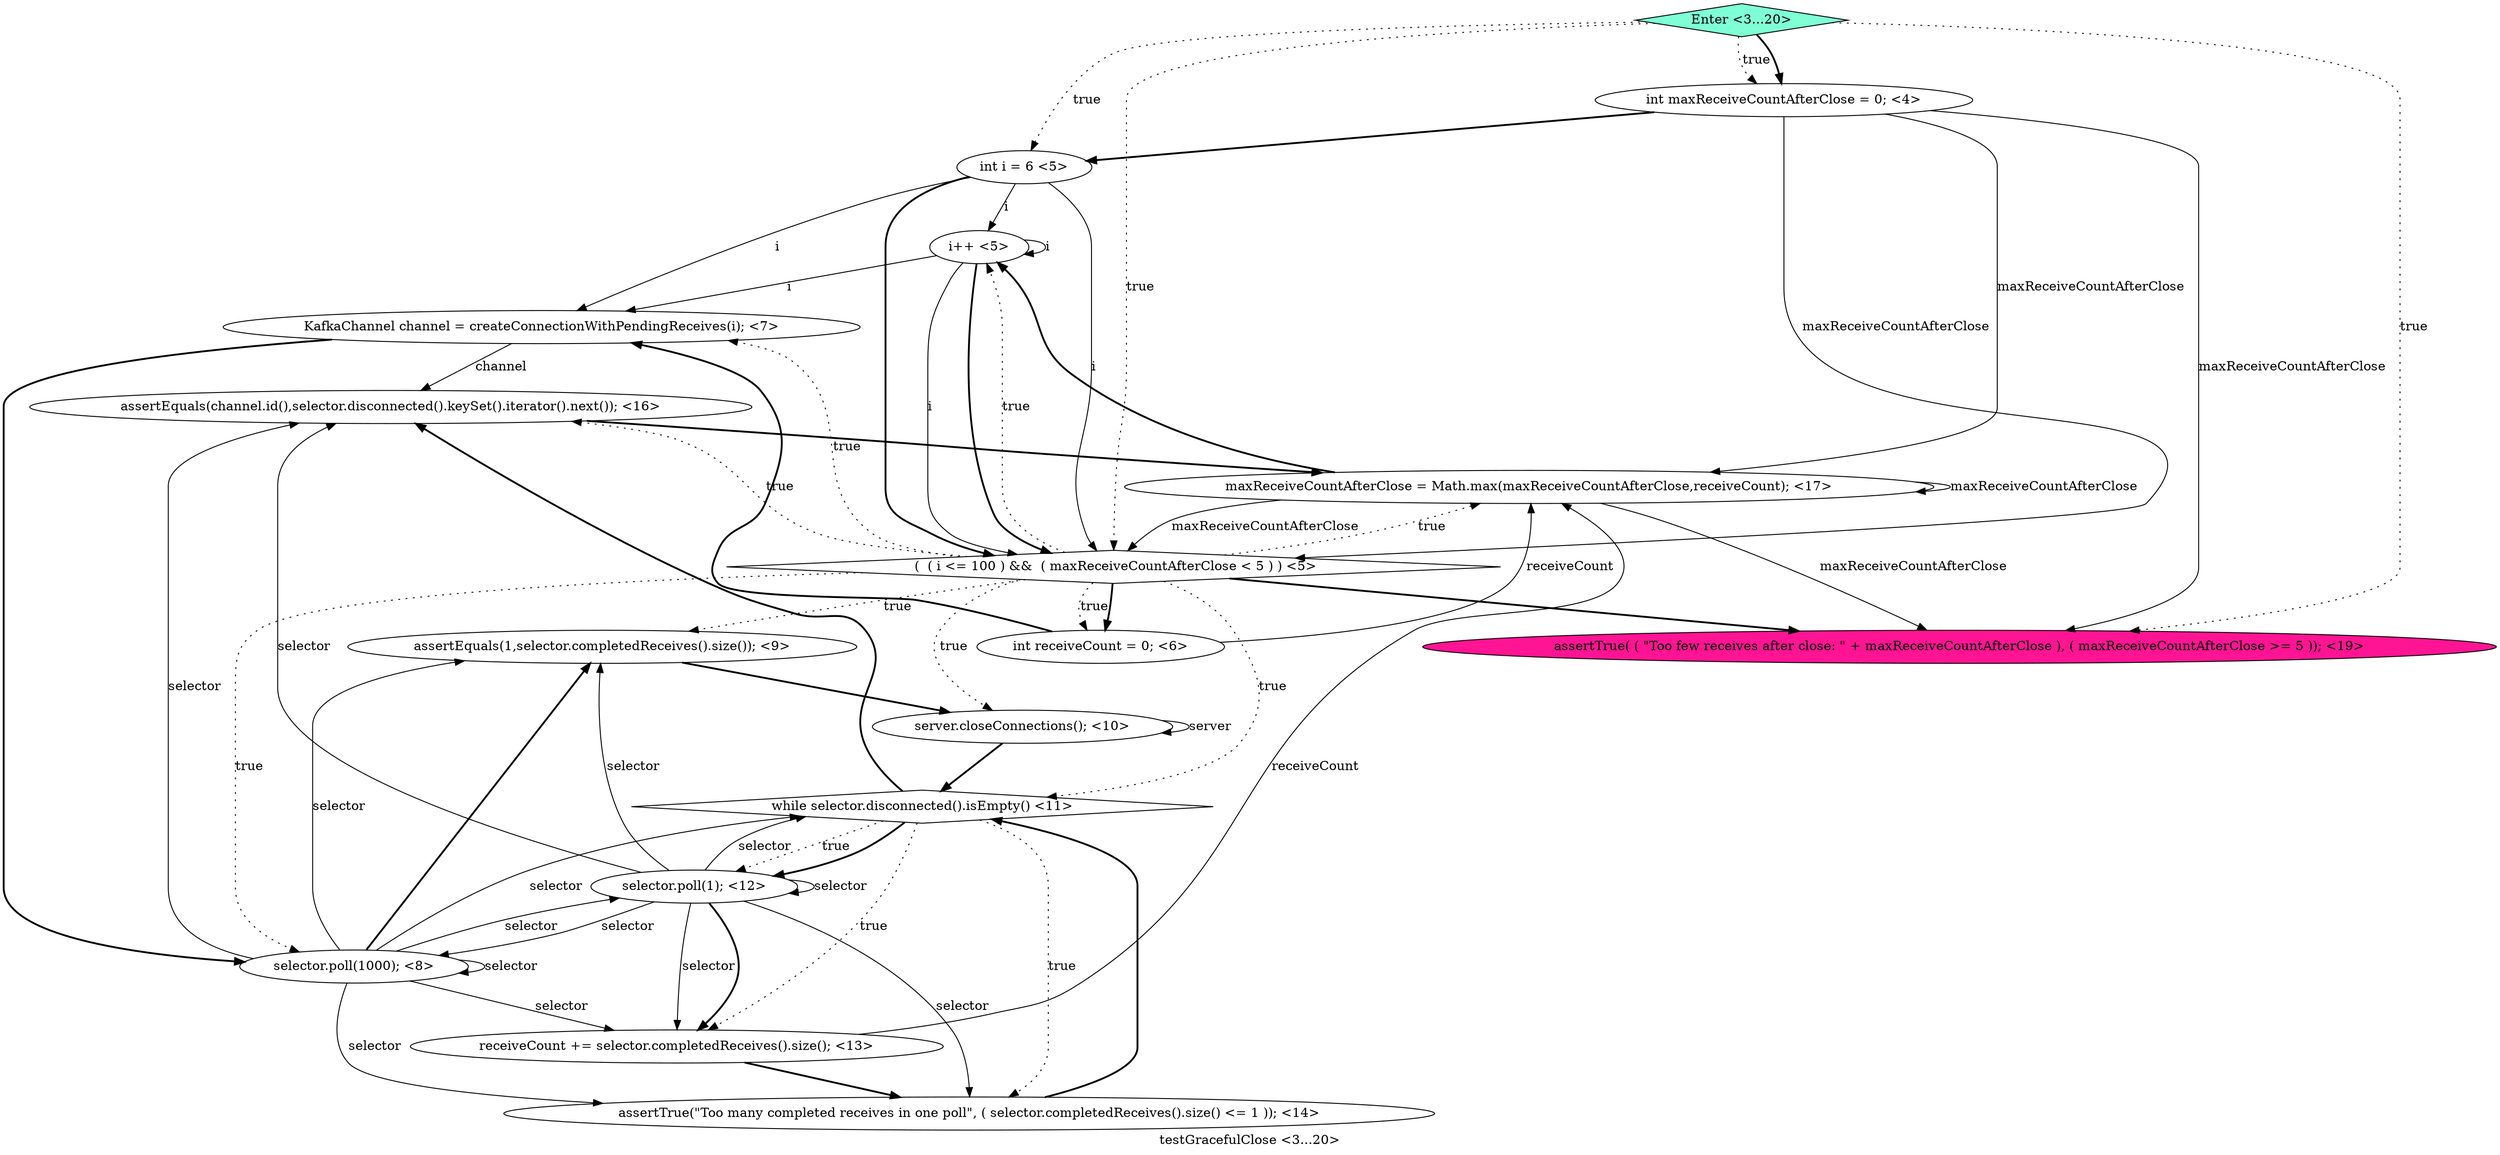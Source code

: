digraph PDG {
label = "testGracefulClose <3...20>";
0.3 [style = filled, label = "i++ <5>", fillcolor = white, shape = ellipse];
0.16 [style = filled, label = "Enter <3...20>", fillcolor = aquamarine, shape = diamond];
0.5 [style = filled, label = "KafkaChannel channel = createConnectionWithPendingReceives(i); <7>", fillcolor = white, shape = ellipse];
0.2 [style = filled, label = " (  ( i <= 100 ) &&  ( maxReceiveCountAfterClose < 5 ) ) <5>", fillcolor = white, shape = diamond];
0.8 [style = filled, label = "server.closeConnections(); <10>", fillcolor = white, shape = ellipse];
0.9 [style = filled, label = "while selector.disconnected().isEmpty() <11>", fillcolor = white, shape = diamond];
0.1 [style = filled, label = "int i = 6 <5>", fillcolor = white, shape = ellipse];
0.11 [style = filled, label = "receiveCount += selector.completedReceives().size(); <13>", fillcolor = white, shape = ellipse];
0.13 [style = filled, label = "assertEquals(channel.id(),selector.disconnected().keySet().iterator().next()); <16>", fillcolor = white, shape = ellipse];
0.15 [style = filled, label = "assertTrue( ( \"Too few receives after close: \" + maxReceiveCountAfterClose ), ( maxReceiveCountAfterClose >= 5 )); <19>", fillcolor = deeppink, shape = ellipse];
0.10 [style = filled, label = "selector.poll(1); <12>", fillcolor = white, shape = ellipse];
0.0 [style = filled, label = "int maxReceiveCountAfterClose = 0; <4>", fillcolor = white, shape = ellipse];
0.6 [style = filled, label = "selector.poll(1000); <8>", fillcolor = white, shape = ellipse];
0.7 [style = filled, label = "assertEquals(1,selector.completedReceives().size()); <9>", fillcolor = white, shape = ellipse];
0.14 [style = filled, label = "maxReceiveCountAfterClose = Math.max(maxReceiveCountAfterClose,receiveCount); <17>", fillcolor = white, shape = ellipse];
0.4 [style = filled, label = "int receiveCount = 0; <6>", fillcolor = white, shape = ellipse];
0.12 [style = filled, label = "assertTrue(\"Too many completed receives in one poll\", ( selector.completedReceives().size() <= 1 )); <14>", fillcolor = white, shape = ellipse];
0.0 -> 0.1 [style = bold, label=""];
0.0 -> 0.2 [style = solid, label="maxReceiveCountAfterClose"];
0.0 -> 0.14 [style = solid, label="maxReceiveCountAfterClose"];
0.0 -> 0.15 [style = solid, label="maxReceiveCountAfterClose"];
0.1 -> 0.2 [style = solid, label="i"];
0.1 -> 0.2 [style = bold, label=""];
0.1 -> 0.3 [style = solid, label="i"];
0.1 -> 0.5 [style = solid, label="i"];
0.2 -> 0.3 [style = dotted, label="true"];
0.2 -> 0.4 [style = dotted, label="true"];
0.2 -> 0.4 [style = bold, label=""];
0.2 -> 0.5 [style = dotted, label="true"];
0.2 -> 0.6 [style = dotted, label="true"];
0.2 -> 0.7 [style = dotted, label="true"];
0.2 -> 0.8 [style = dotted, label="true"];
0.2 -> 0.9 [style = dotted, label="true"];
0.2 -> 0.13 [style = dotted, label="true"];
0.2 -> 0.14 [style = dotted, label="true"];
0.2 -> 0.15 [style = bold, label=""];
0.3 -> 0.2 [style = solid, label="i"];
0.3 -> 0.2 [style = bold, label=""];
0.3 -> 0.3 [style = solid, label="i"];
0.3 -> 0.5 [style = solid, label="i"];
0.4 -> 0.5 [style = bold, label=""];
0.4 -> 0.14 [style = solid, label="receiveCount"];
0.5 -> 0.6 [style = bold, label=""];
0.5 -> 0.13 [style = solid, label="channel"];
0.6 -> 0.6 [style = solid, label="selector"];
0.6 -> 0.7 [style = solid, label="selector"];
0.6 -> 0.7 [style = bold, label=""];
0.6 -> 0.9 [style = solid, label="selector"];
0.6 -> 0.10 [style = solid, label="selector"];
0.6 -> 0.11 [style = solid, label="selector"];
0.6 -> 0.12 [style = solid, label="selector"];
0.6 -> 0.13 [style = solid, label="selector"];
0.7 -> 0.8 [style = bold, label=""];
0.8 -> 0.8 [style = solid, label="server"];
0.8 -> 0.9 [style = bold, label=""];
0.9 -> 0.10 [style = dotted, label="true"];
0.9 -> 0.10 [style = bold, label=""];
0.9 -> 0.11 [style = dotted, label="true"];
0.9 -> 0.12 [style = dotted, label="true"];
0.9 -> 0.13 [style = bold, label=""];
0.10 -> 0.6 [style = solid, label="selector"];
0.10 -> 0.7 [style = solid, label="selector"];
0.10 -> 0.9 [style = solid, label="selector"];
0.10 -> 0.10 [style = solid, label="selector"];
0.10 -> 0.11 [style = solid, label="selector"];
0.10 -> 0.11 [style = bold, label=""];
0.10 -> 0.12 [style = solid, label="selector"];
0.10 -> 0.13 [style = solid, label="selector"];
0.11 -> 0.12 [style = bold, label=""];
0.11 -> 0.14 [style = solid, label="receiveCount"];
0.12 -> 0.9 [style = bold, label=""];
0.13 -> 0.14 [style = bold, label=""];
0.14 -> 0.2 [style = solid, label="maxReceiveCountAfterClose"];
0.14 -> 0.3 [style = bold, label=""];
0.14 -> 0.14 [style = solid, label="maxReceiveCountAfterClose"];
0.14 -> 0.15 [style = solid, label="maxReceiveCountAfterClose"];
0.16 -> 0.0 [style = dotted, label="true"];
0.16 -> 0.0 [style = bold, label=""];
0.16 -> 0.1 [style = dotted, label="true"];
0.16 -> 0.2 [style = dotted, label="true"];
0.16 -> 0.15 [style = dotted, label="true"];
}
